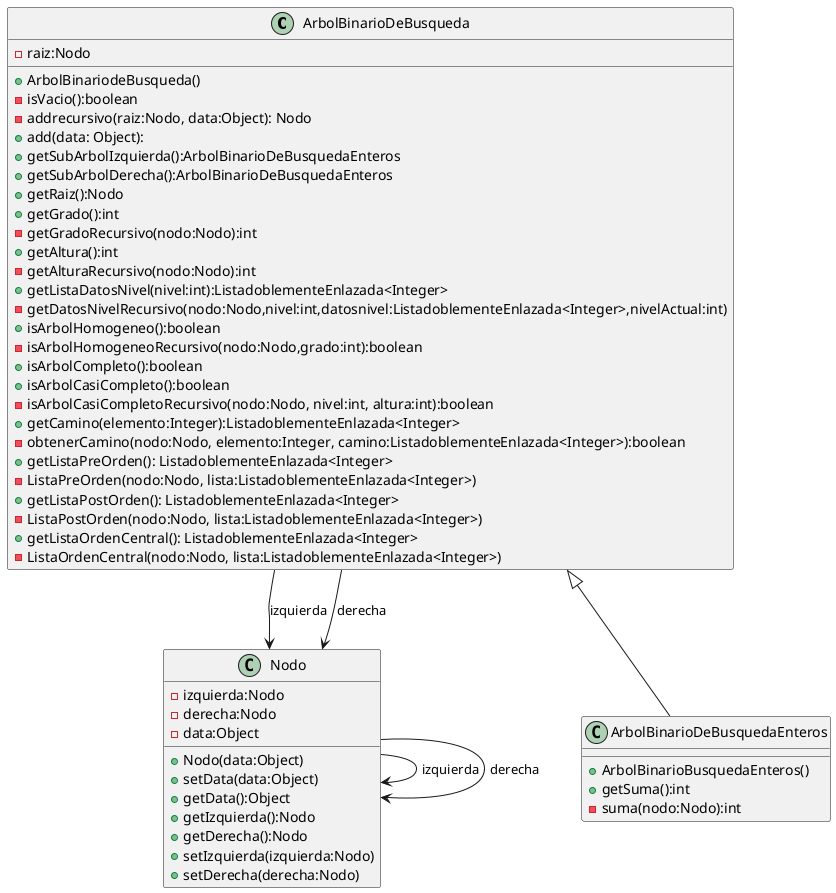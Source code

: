 @startuml
'https://plantuml.com/sequence-diagram

class ArbolBinarioDeBusqueda {
    -raiz:Nodo
    +ArbolBinariodeBusqueda()
    -isVacio():boolean
    -addrecursivo(raiz:Nodo, data:Object): Nodo
    +add(data: Object):
    +getSubArbolIzquierda():ArbolBinarioDeBusquedaEnteros
    +getSubArbolDerecha():ArbolBinarioDeBusquedaEnteros
    +getRaiz():Nodo
    +getGrado():int
    -getGradoRecursivo(nodo:Nodo):int
    +getAltura():int
    -getAlturaRecursivo(nodo:Nodo):int
    +getListaDatosNivel(nivel:int):ListadoblementeEnlazada<Integer>
    -getDatosNivelRecursivo(nodo:Nodo,nivel:int,datosnivel:ListadoblementeEnlazada<Integer>,nivelActual:int)
    +isArbolHomogeneo():boolean
    -isArbolHomogeneoRecursivo(nodo:Nodo,grado:int):boolean
    +isArbolCompleto():boolean
    +isArbolCasiCompleto():boolean
    -isArbolCasiCompletoRecursivo(nodo:Nodo, nivel:int, altura:int):boolean
    +getCamino(elemento:Integer):ListadoblementeEnlazada<Integer>
    -obtenerCamino(nodo:Nodo, elemento:Integer, camino:ListadoblementeEnlazada<Integer>):boolean
    +getListaPreOrden(): ListadoblementeEnlazada<Integer>
    -ListaPreOrden(nodo:Nodo, lista:ListadoblementeEnlazada<Integer>)
    +getListaPostOrden(): ListadoblementeEnlazada<Integer>
    -ListaPostOrden(nodo:Nodo, lista:ListadoblementeEnlazada<Integer>)
    +getListaOrdenCentral(): ListadoblementeEnlazada<Integer>
    -ListaOrdenCentral(nodo:Nodo, lista:ListadoblementeEnlazada<Integer>)
}

class Nodo {
    -izquierda:Nodo
    -derecha:Nodo
    -data:Object
    +Nodo(data:Object)
    +setData(data:Object)
    +getData():Object
    +getIzquierda():Nodo
    +getDerecha():Nodo
    +setIzquierda(izquierda:Nodo)
    +setDerecha(derecha:Nodo)
}

class ArbolBinarioDeBusquedaEnteros{
    +ArbolBinarioBusquedaEnteros()
    +getSuma():int
    -suma(nodo:Nodo):int
}

ArbolBinarioDeBusqueda --> Nodo:izquierda
ArbolBinarioDeBusqueda --> Nodo:derecha
Nodo --> Nodo:izquierda
Nodo--> Nodo:derecha
ArbolBinarioDeBusqueda<|--ArbolBinarioDeBusquedaEnteros

@enduml